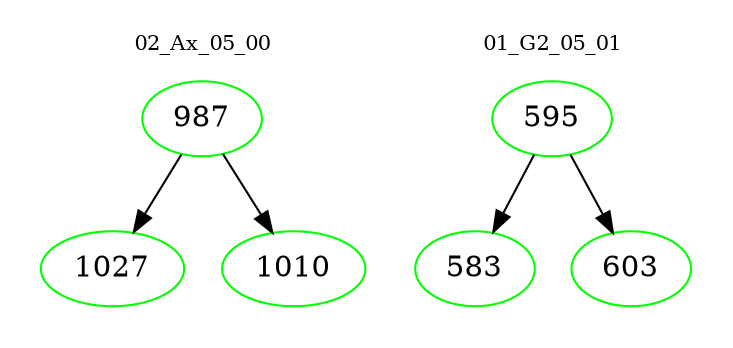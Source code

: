 digraph{
subgraph cluster_0 {
color = white
label = "02_Ax_05_00";
fontsize=10;
T0_987 [label="987", color="green"]
T0_987 -> T0_1027 [color="black"]
T0_1027 [label="1027", color="green"]
T0_987 -> T0_1010 [color="black"]
T0_1010 [label="1010", color="green"]
}
subgraph cluster_1 {
color = white
label = "01_G2_05_01";
fontsize=10;
T1_595 [label="595", color="green"]
T1_595 -> T1_583 [color="black"]
T1_583 [label="583", color="green"]
T1_595 -> T1_603 [color="black"]
T1_603 [label="603", color="green"]
}
}
